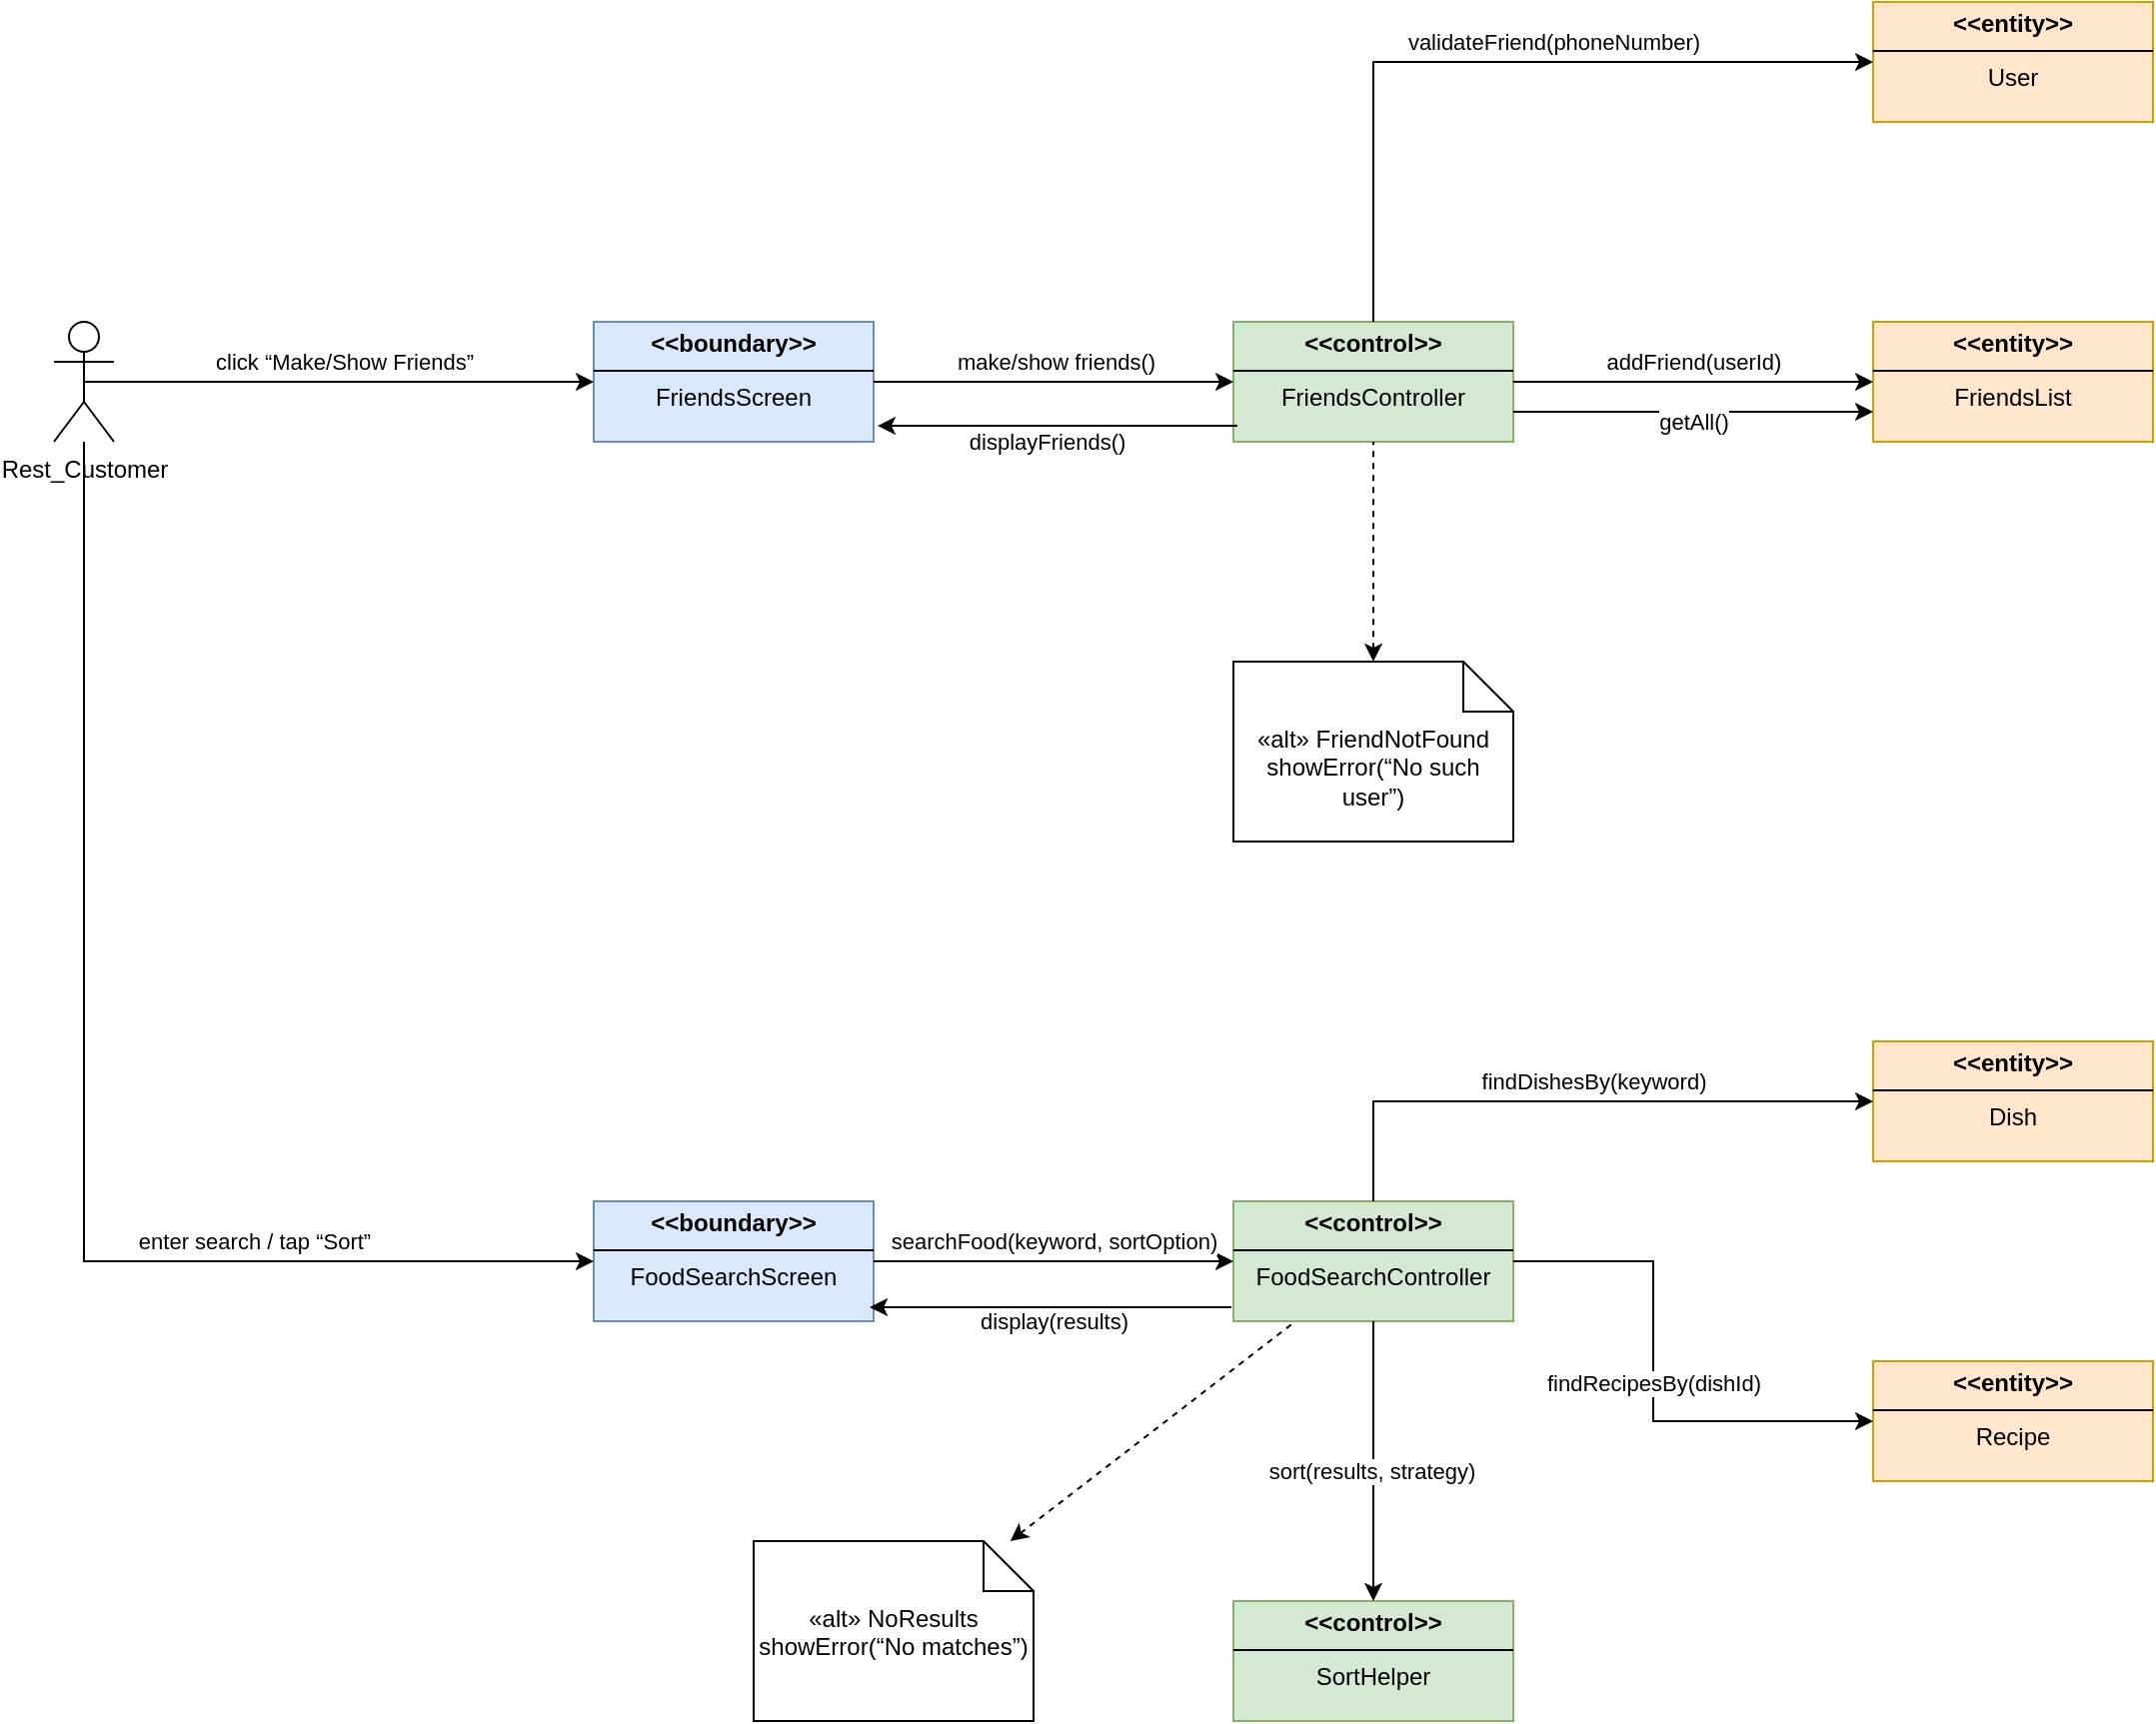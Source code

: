 <mxfile version="26.1.1">
  <diagram name="Page-1" id="YWeBCIOQtNgijhUOqATV">
    <mxGraphModel dx="1434" dy="1944" grid="1" gridSize="10" guides="1" tooltips="1" connect="1" arrows="1" fold="1" page="1" pageScale="1" pageWidth="850" pageHeight="1100" math="0" shadow="0">
      <root>
        <mxCell id="0" />
        <mxCell id="1" parent="0" />
        <mxCell id="TMomWQHEtdi1TI7mCcif-1" value="Rest_Customer" style="shape=umlActor;verticalLabelPosition=bottom;verticalAlign=top;html=1;" vertex="1" parent="1">
          <mxGeometry x="50" y="140" width="30" height="60" as="geometry" />
        </mxCell>
        <mxCell id="TMomWQHEtdi1TI7mCcif-3" value="&lt;p style=&quot;margin:0px;margin-top:4px;text-align:center;&quot;&gt;&lt;b&gt;&amp;lt;&amp;lt;boundary&amp;gt;&amp;gt;&lt;/b&gt;&lt;/p&gt;&lt;hr size=&quot;1&quot; style=&quot;border-style:solid;&quot;&gt;&lt;div style=&quot;text-align: center; height: 2px;&quot;&gt;FriendsScreen&lt;/div&gt;" style="verticalAlign=top;align=left;overflow=fill;html=1;whiteSpace=wrap;fillColor=#dae8fc;strokeColor=#6c8ebf;" vertex="1" parent="1">
          <mxGeometry x="320" y="140" width="140" height="60" as="geometry" />
        </mxCell>
        <mxCell id="TMomWQHEtdi1TI7mCcif-4" value="" style="endArrow=classic;html=1;rounded=0;exitX=0.5;exitY=0.5;exitDx=0;exitDy=0;exitPerimeter=0;" edge="1" parent="1" source="TMomWQHEtdi1TI7mCcif-1" target="TMomWQHEtdi1TI7mCcif-3">
          <mxGeometry width="50" height="50" relative="1" as="geometry">
            <mxPoint x="400" y="460" as="sourcePoint" />
            <mxPoint x="450" y="410" as="targetPoint" />
          </mxGeometry>
        </mxCell>
        <mxCell id="TMomWQHEtdi1TI7mCcif-5" value="click “Make/Show Friends”" style="edgeLabel;html=1;align=center;verticalAlign=middle;resizable=0;points=[];" vertex="1" connectable="0" parent="TMomWQHEtdi1TI7mCcif-4">
          <mxGeometry x="0.005" y="-2" relative="1" as="geometry">
            <mxPoint x="2" y="-12" as="offset" />
          </mxGeometry>
        </mxCell>
        <mxCell id="TMomWQHEtdi1TI7mCcif-7" value="&lt;p style=&quot;margin:0px;margin-top:4px;text-align:center;&quot;&gt;&lt;b&gt;&amp;lt;&amp;lt;control&amp;gt;&amp;gt;&lt;/b&gt;&lt;/p&gt;&lt;hr size=&quot;1&quot; style=&quot;border-style:solid;&quot;&gt;&lt;div style=&quot;text-align: center; height: 2px;&quot;&gt;FriendsController&lt;/div&gt;" style="verticalAlign=top;align=left;overflow=fill;html=1;whiteSpace=wrap;fillColor=#d5e8d4;strokeColor=#82b366;" vertex="1" parent="1">
          <mxGeometry x="640" y="140" width="140" height="60" as="geometry" />
        </mxCell>
        <mxCell id="TMomWQHEtdi1TI7mCcif-8" value="" style="endArrow=classic;html=1;rounded=0;" edge="1" parent="1" source="TMomWQHEtdi1TI7mCcif-3" target="TMomWQHEtdi1TI7mCcif-7">
          <mxGeometry width="50" height="50" relative="1" as="geometry">
            <mxPoint x="400" y="460" as="sourcePoint" />
            <mxPoint x="450" y="410" as="targetPoint" />
          </mxGeometry>
        </mxCell>
        <mxCell id="TMomWQHEtdi1TI7mCcif-9" value="make/show friends()" style="edgeLabel;html=1;align=center;verticalAlign=middle;resizable=0;points=[];" vertex="1" connectable="0" parent="TMomWQHEtdi1TI7mCcif-8">
          <mxGeometry x="0.012" y="-3" relative="1" as="geometry">
            <mxPoint y="-13" as="offset" />
          </mxGeometry>
        </mxCell>
        <mxCell id="TMomWQHEtdi1TI7mCcif-11" value="&lt;p style=&quot;margin:0px;margin-top:4px;text-align:center;&quot;&gt;&lt;b&gt;&amp;lt;&amp;lt;entity&amp;gt;&amp;gt;&lt;/b&gt;&lt;/p&gt;&lt;hr size=&quot;1&quot; style=&quot;border-style:solid;&quot;&gt;&lt;div style=&quot;text-align: center; height: 2px;&quot;&gt;FriendsList&lt;/div&gt;" style="verticalAlign=top;align=left;overflow=fill;html=1;whiteSpace=wrap;fillColor=#ffe6cc;strokeColor=#d79b00;" vertex="1" parent="1">
          <mxGeometry x="960" y="140" width="140" height="60" as="geometry" />
        </mxCell>
        <mxCell id="TMomWQHEtdi1TI7mCcif-13" value="" style="endArrow=classic;html=1;rounded=0;" edge="1" parent="1" source="TMomWQHEtdi1TI7mCcif-7" target="TMomWQHEtdi1TI7mCcif-11">
          <mxGeometry width="50" height="50" relative="1" as="geometry">
            <mxPoint x="400" y="360" as="sourcePoint" />
            <mxPoint x="450" y="310" as="targetPoint" />
          </mxGeometry>
        </mxCell>
        <mxCell id="TMomWQHEtdi1TI7mCcif-14" value="addFriend(userId)" style="edgeLabel;html=1;align=center;verticalAlign=middle;resizable=0;points=[];" vertex="1" connectable="0" parent="TMomWQHEtdi1TI7mCcif-13">
          <mxGeometry x="-0.011" relative="1" as="geometry">
            <mxPoint x="1" y="-10" as="offset" />
          </mxGeometry>
        </mxCell>
        <mxCell id="TMomWQHEtdi1TI7mCcif-16" value="&lt;p style=&quot;margin:0px;margin-top:4px;text-align:center;&quot;&gt;&lt;b&gt;&amp;lt;&amp;lt;entity&amp;gt;&amp;gt;&lt;/b&gt;&lt;/p&gt;&lt;hr size=&quot;1&quot; style=&quot;border-style:solid;&quot;&gt;&lt;div style=&quot;text-align: center; height: 2px;&quot;&gt;User&lt;/div&gt;" style="verticalAlign=top;align=left;overflow=fill;html=1;whiteSpace=wrap;fillColor=#ffe6cc;strokeColor=#d79b00;" vertex="1" parent="1">
          <mxGeometry x="960" y="-20" width="140" height="60" as="geometry" />
        </mxCell>
        <mxCell id="TMomWQHEtdi1TI7mCcif-17" value="" style="endArrow=classic;html=1;rounded=0;" edge="1" parent="1" source="TMomWQHEtdi1TI7mCcif-7" target="TMomWQHEtdi1TI7mCcif-16">
          <mxGeometry width="50" height="50" relative="1" as="geometry">
            <mxPoint x="410" y="260" as="sourcePoint" />
            <mxPoint x="460" y="210" as="targetPoint" />
            <Array as="points">
              <mxPoint x="710" y="10" />
            </Array>
          </mxGeometry>
        </mxCell>
        <mxCell id="TMomWQHEtdi1TI7mCcif-18" value="validateFriend(phoneNumber)" style="edgeLabel;html=1;align=center;verticalAlign=middle;resizable=0;points=[];" vertex="1" connectable="0" parent="TMomWQHEtdi1TI7mCcif-17">
          <mxGeometry x="0.142" relative="1" as="geometry">
            <mxPoint x="3" y="-10" as="offset" />
          </mxGeometry>
        </mxCell>
        <mxCell id="TMomWQHEtdi1TI7mCcif-19" value="&lt;div&gt;«alt» FriendNotFound&lt;/div&gt;&lt;div&gt;showError(“No such user”)&lt;/div&gt;" style="shape=note2;boundedLbl=1;whiteSpace=wrap;html=1;size=25;verticalAlign=top;align=center;" vertex="1" parent="1">
          <mxGeometry x="640" y="310" width="140" height="90" as="geometry" />
        </mxCell>
        <mxCell id="TMomWQHEtdi1TI7mCcif-20" value="" style="endArrow=none;dashed=1;html=1;rounded=0;strokeColor=default;startArrow=classic;startFill=1;" edge="1" parent="1" source="TMomWQHEtdi1TI7mCcif-19" target="TMomWQHEtdi1TI7mCcif-7">
          <mxGeometry width="50" height="50" relative="1" as="geometry">
            <mxPoint x="420" y="260" as="sourcePoint" />
            <mxPoint x="860" y="280" as="targetPoint" />
          </mxGeometry>
        </mxCell>
        <mxCell id="TMomWQHEtdi1TI7mCcif-23" value="&lt;p style=&quot;margin:0px;margin-top:4px;text-align:center;&quot;&gt;&lt;b&gt;&amp;lt;&amp;lt;boundary&amp;gt;&amp;gt;&lt;/b&gt;&lt;/p&gt;&lt;hr size=&quot;1&quot; style=&quot;border-style:solid;&quot;&gt;&lt;div style=&quot;text-align: center; height: 2px;&quot;&gt;FoodSearchScreen&lt;/div&gt;" style="verticalAlign=top;align=left;overflow=fill;html=1;whiteSpace=wrap;fillColor=#dae8fc;strokeColor=#6c8ebf;" vertex="1" parent="1">
          <mxGeometry x="320" y="580" width="140" height="60" as="geometry" />
        </mxCell>
        <mxCell id="TMomWQHEtdi1TI7mCcif-24" value="" style="endArrow=classic;html=1;rounded=0;" edge="1" parent="1" source="TMomWQHEtdi1TI7mCcif-1" target="TMomWQHEtdi1TI7mCcif-23">
          <mxGeometry width="50" height="50" relative="1" as="geometry">
            <mxPoint x="420" y="510" as="sourcePoint" />
            <mxPoint x="470" y="460" as="targetPoint" />
            <Array as="points">
              <mxPoint x="65" y="610" />
            </Array>
          </mxGeometry>
        </mxCell>
        <mxCell id="TMomWQHEtdi1TI7mCcif-25" value="enter search / tap “Sort”" style="edgeLabel;html=1;align=center;verticalAlign=middle;resizable=0;points=[];" vertex="1" connectable="0" parent="TMomWQHEtdi1TI7mCcif-24">
          <mxGeometry x="0.456" relative="1" as="geometry">
            <mxPoint x="11" y="-10" as="offset" />
          </mxGeometry>
        </mxCell>
        <mxCell id="TMomWQHEtdi1TI7mCcif-26" value="&lt;p style=&quot;margin:0px;margin-top:4px;text-align:center;&quot;&gt;&lt;b&gt;&amp;lt;&amp;lt;control&amp;gt;&amp;gt;&lt;/b&gt;&lt;/p&gt;&lt;hr size=&quot;1&quot; style=&quot;border-style:solid;&quot;&gt;&lt;div style=&quot;text-align: center; height: 2px;&quot;&gt;FoodSearchController&lt;/div&gt;" style="verticalAlign=top;align=left;overflow=fill;html=1;whiteSpace=wrap;fillColor=#d5e8d4;strokeColor=#82b366;" vertex="1" parent="1">
          <mxGeometry x="640" y="580" width="140" height="60" as="geometry" />
        </mxCell>
        <mxCell id="TMomWQHEtdi1TI7mCcif-27" value="" style="endArrow=classic;html=1;rounded=0;" edge="1" parent="1" source="TMomWQHEtdi1TI7mCcif-23" target="TMomWQHEtdi1TI7mCcif-26">
          <mxGeometry width="50" height="50" relative="1" as="geometry">
            <mxPoint x="420" y="510" as="sourcePoint" />
            <mxPoint x="470" y="460" as="targetPoint" />
          </mxGeometry>
        </mxCell>
        <mxCell id="TMomWQHEtdi1TI7mCcif-28" value="searchFood(keyword, sortOption)" style="edgeLabel;html=1;align=center;verticalAlign=middle;resizable=0;points=[];" vertex="1" connectable="0" parent="TMomWQHEtdi1TI7mCcif-27">
          <mxGeometry x="-0.044" y="1" relative="1" as="geometry">
            <mxPoint x="4" y="-9" as="offset" />
          </mxGeometry>
        </mxCell>
        <mxCell id="TMomWQHEtdi1TI7mCcif-29" value="&lt;p style=&quot;margin:0px;margin-top:4px;text-align:center;&quot;&gt;&lt;b&gt;&amp;lt;&amp;lt;entity&amp;gt;&amp;gt;&lt;/b&gt;&lt;/p&gt;&lt;hr size=&quot;1&quot; style=&quot;border-style:solid;&quot;&gt;&lt;div style=&quot;text-align: center; height: 2px;&quot;&gt;Dish&lt;/div&gt;" style="verticalAlign=top;align=left;overflow=fill;html=1;whiteSpace=wrap;fillColor=#ffe6cc;strokeColor=#d79b00;" vertex="1" parent="1">
          <mxGeometry x="960" y="500" width="140" height="60" as="geometry" />
        </mxCell>
        <mxCell id="TMomWQHEtdi1TI7mCcif-30" value="&lt;p style=&quot;margin:0px;margin-top:4px;text-align:center;&quot;&gt;&lt;b&gt;&amp;lt;&amp;lt;entity&amp;gt;&amp;gt;&lt;/b&gt;&lt;/p&gt;&lt;hr size=&quot;1&quot; style=&quot;border-style:solid;&quot;&gt;&lt;div style=&quot;text-align: center; height: 2px;&quot;&gt;Recipe&lt;/div&gt;" style="verticalAlign=top;align=left;overflow=fill;html=1;whiteSpace=wrap;fillColor=#ffe6cc;strokeColor=#d79b00;" vertex="1" parent="1">
          <mxGeometry x="960" y="660" width="140" height="60" as="geometry" />
        </mxCell>
        <mxCell id="TMomWQHEtdi1TI7mCcif-31" value="" style="endArrow=classic;html=1;rounded=0;" edge="1" parent="1" source="TMomWQHEtdi1TI7mCcif-26" target="TMomWQHEtdi1TI7mCcif-29">
          <mxGeometry width="50" height="50" relative="1" as="geometry">
            <mxPoint x="750" y="510" as="sourcePoint" />
            <mxPoint x="800" y="460" as="targetPoint" />
            <Array as="points">
              <mxPoint x="710" y="530" />
            </Array>
          </mxGeometry>
        </mxCell>
        <mxCell id="TMomWQHEtdi1TI7mCcif-33" value="findDishesBy(keyword)" style="edgeLabel;html=1;align=center;verticalAlign=middle;resizable=0;points=[];" vertex="1" connectable="0" parent="TMomWQHEtdi1TI7mCcif-31">
          <mxGeometry x="-0.027" y="2" relative="1" as="geometry">
            <mxPoint x="14" y="-8" as="offset" />
          </mxGeometry>
        </mxCell>
        <mxCell id="TMomWQHEtdi1TI7mCcif-32" value="" style="endArrow=classic;html=1;rounded=0;" edge="1" parent="1" source="TMomWQHEtdi1TI7mCcif-26" target="TMomWQHEtdi1TI7mCcif-30">
          <mxGeometry width="50" height="50" relative="1" as="geometry">
            <mxPoint x="690" y="760" as="sourcePoint" />
            <mxPoint x="940" y="710" as="targetPoint" />
            <Array as="points">
              <mxPoint x="850" y="610" />
              <mxPoint x="850" y="690" />
            </Array>
          </mxGeometry>
        </mxCell>
        <mxCell id="TMomWQHEtdi1TI7mCcif-34" value="findRecipesBy(dishId)" style="edgeLabel;html=1;align=center;verticalAlign=middle;resizable=0;points=[];" vertex="1" connectable="0" parent="TMomWQHEtdi1TI7mCcif-32">
          <mxGeometry x="0.08" relative="1" as="geometry">
            <mxPoint y="-10" as="offset" />
          </mxGeometry>
        </mxCell>
        <mxCell id="TMomWQHEtdi1TI7mCcif-35" value="&lt;p style=&quot;margin:0px;margin-top:4px;text-align:center;&quot;&gt;&lt;b&gt;&amp;lt;&amp;lt;control&amp;gt;&amp;gt;&lt;/b&gt;&lt;/p&gt;&lt;hr size=&quot;1&quot; style=&quot;border-style:solid;&quot;&gt;&lt;div style=&quot;text-align: center; height: 2px;&quot;&gt;SortHelper&lt;/div&gt;" style="verticalAlign=top;align=left;overflow=fill;html=1;whiteSpace=wrap;fillColor=#d5e8d4;strokeColor=#82b366;" vertex="1" parent="1">
          <mxGeometry x="640" y="780" width="140" height="60" as="geometry" />
        </mxCell>
        <mxCell id="TMomWQHEtdi1TI7mCcif-36" value="" style="endArrow=classic;html=1;rounded=0;" edge="1" parent="1" source="TMomWQHEtdi1TI7mCcif-26" target="TMomWQHEtdi1TI7mCcif-35">
          <mxGeometry width="50" height="50" relative="1" as="geometry">
            <mxPoint x="750" y="610" as="sourcePoint" />
            <mxPoint x="800" y="560" as="targetPoint" />
          </mxGeometry>
        </mxCell>
        <mxCell id="TMomWQHEtdi1TI7mCcif-37" value="sort(results, strategy)" style="edgeLabel;html=1;align=center;verticalAlign=middle;resizable=0;points=[];" vertex="1" connectable="0" parent="TMomWQHEtdi1TI7mCcif-36">
          <mxGeometry x="0.071" y="-1" relative="1" as="geometry">
            <mxPoint as="offset" />
          </mxGeometry>
        </mxCell>
        <mxCell id="TMomWQHEtdi1TI7mCcif-38" value="&lt;div&gt;«alt» NoResults&lt;/div&gt;&lt;div&gt;showError(“No matches”)&lt;/div&gt;" style="shape=note2;boundedLbl=1;whiteSpace=wrap;html=1;size=25;verticalAlign=top;align=center;" vertex="1" parent="1">
          <mxGeometry x="400" y="750" width="140" height="90" as="geometry" />
        </mxCell>
        <mxCell id="TMomWQHEtdi1TI7mCcif-39" value="" style="endArrow=none;dashed=1;html=1;rounded=0;strokeColor=default;startArrow=classic;startFill=1;" edge="1" parent="1" source="TMomWQHEtdi1TI7mCcif-38" target="TMomWQHEtdi1TI7mCcif-26">
          <mxGeometry width="50" height="50" relative="1" as="geometry">
            <mxPoint x="560" y="760" as="sourcePoint" />
            <mxPoint x="560" y="650" as="targetPoint" />
          </mxGeometry>
        </mxCell>
        <mxCell id="TMomWQHEtdi1TI7mCcif-42" value="" style="endArrow=classic;html=1;rounded=0;exitX=0.014;exitY=0.867;exitDx=0;exitDy=0;entryX=1.014;entryY=0.867;entryDx=0;entryDy=0;exitPerimeter=0;entryPerimeter=0;" edge="1" parent="1" source="TMomWQHEtdi1TI7mCcif-7" target="TMomWQHEtdi1TI7mCcif-3">
          <mxGeometry width="50" height="50" relative="1" as="geometry">
            <mxPoint x="620" y="140" as="sourcePoint" />
            <mxPoint x="670" y="90" as="targetPoint" />
          </mxGeometry>
        </mxCell>
        <mxCell id="TMomWQHEtdi1TI7mCcif-43" value="&amp;nbsp;displayFriends()" style="edgeLabel;html=1;align=center;verticalAlign=middle;resizable=0;points=[];" vertex="1" connectable="0" parent="TMomWQHEtdi1TI7mCcif-42">
          <mxGeometry x="0.077" y="2" relative="1" as="geometry">
            <mxPoint y="6" as="offset" />
          </mxGeometry>
        </mxCell>
        <mxCell id="TMomWQHEtdi1TI7mCcif-44" value="" style="endArrow=classic;html=1;rounded=0;entryX=0.986;entryY=0.883;entryDx=0;entryDy=0;entryPerimeter=0;" edge="1" parent="1" target="TMomWQHEtdi1TI7mCcif-23">
          <mxGeometry width="50" height="50" relative="1" as="geometry">
            <mxPoint x="639" y="633" as="sourcePoint" />
            <mxPoint x="670" y="590" as="targetPoint" />
          </mxGeometry>
        </mxCell>
        <mxCell id="TMomWQHEtdi1TI7mCcif-45" value="display(results)" style="edgeLabel;html=1;align=center;verticalAlign=middle;resizable=0;points=[];" vertex="1" connectable="0" parent="TMomWQHEtdi1TI7mCcif-44">
          <mxGeometry x="0.116" relative="1" as="geometry">
            <mxPoint x="12" y="7" as="offset" />
          </mxGeometry>
        </mxCell>
        <mxCell id="TMomWQHEtdi1TI7mCcif-46" value="" style="endArrow=classic;html=1;rounded=0;exitX=1;exitY=0.75;exitDx=0;exitDy=0;entryX=0;entryY=0.75;entryDx=0;entryDy=0;" edge="1" parent="1" source="TMomWQHEtdi1TI7mCcif-7" target="TMomWQHEtdi1TI7mCcif-11">
          <mxGeometry width="50" height="50" relative="1" as="geometry">
            <mxPoint x="840" y="270" as="sourcePoint" />
            <mxPoint x="890" y="220" as="targetPoint" />
          </mxGeometry>
        </mxCell>
        <mxCell id="TMomWQHEtdi1TI7mCcif-47" value="getAll()" style="edgeLabel;html=1;align=center;verticalAlign=middle;resizable=0;points=[];" vertex="1" connectable="0" parent="TMomWQHEtdi1TI7mCcif-46">
          <mxGeometry y="-1" relative="1" as="geometry">
            <mxPoint y="4" as="offset" />
          </mxGeometry>
        </mxCell>
      </root>
    </mxGraphModel>
  </diagram>
</mxfile>
